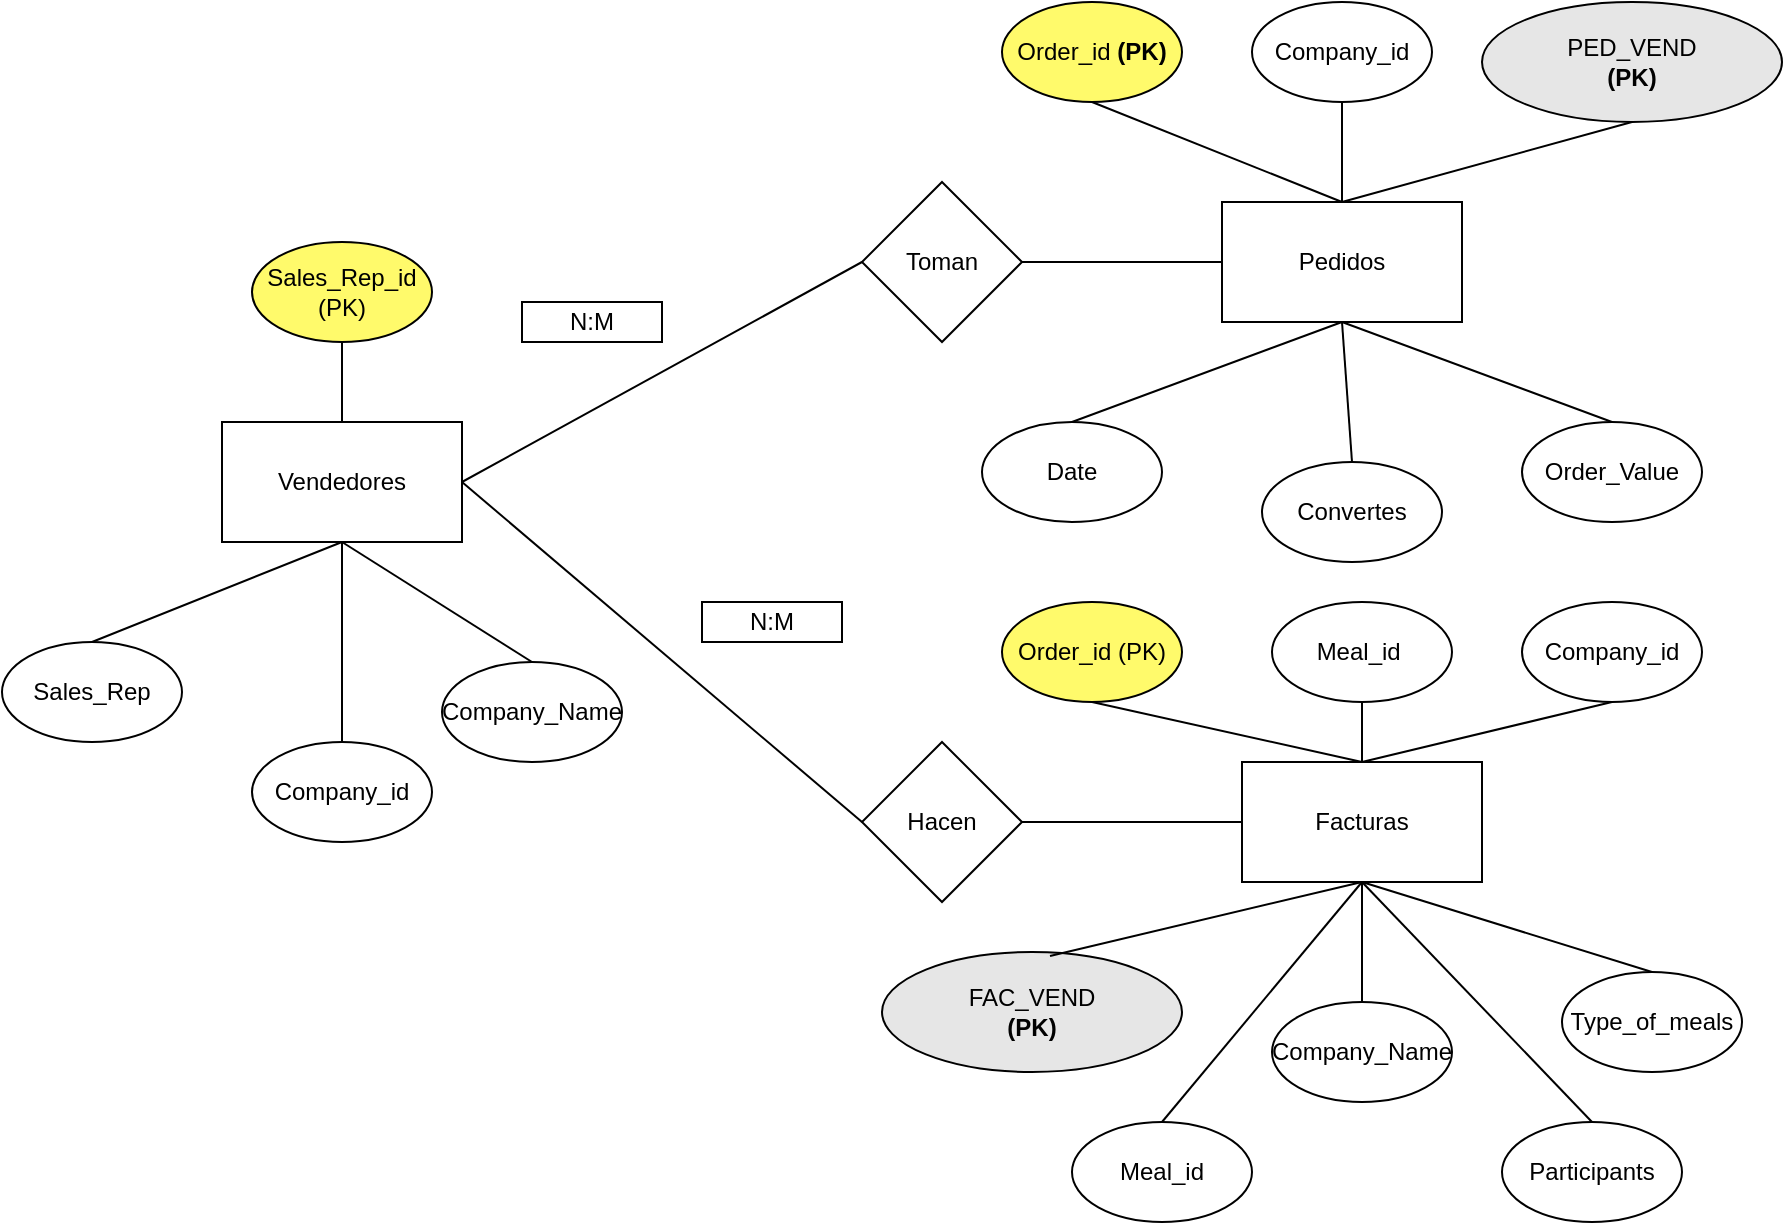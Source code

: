 <mxfile version="20.8.18" type="github">
  <diagram name="Page-1" id="e8038OTD_H8Te-tq6XlR">
    <mxGraphModel dx="1997" dy="608" grid="1" gridSize="10" guides="1" tooltips="1" connect="1" arrows="1" fold="1" page="1" pageScale="1" pageWidth="850" pageHeight="1100" math="0" shadow="0">
      <root>
        <mxCell id="0" />
        <mxCell id="1" parent="0" />
        <mxCell id="F1sUzvNmXzPUqXjbvKIh-1" value="Vendedores" style="rounded=0;whiteSpace=wrap;html=1;" parent="1" vertex="1">
          <mxGeometry x="80" y="390" width="120" height="60" as="geometry" />
        </mxCell>
        <mxCell id="F1sUzvNmXzPUqXjbvKIh-2" value="Sales_Rep_id (PK)" style="ellipse;whiteSpace=wrap;html=1;fillColor=#FFFA6B;" parent="1" vertex="1">
          <mxGeometry x="95" y="300" width="90" height="50" as="geometry" />
        </mxCell>
        <mxCell id="F1sUzvNmXzPUqXjbvKIh-3" value="Sales_Rep" style="ellipse;whiteSpace=wrap;html=1;fillColor=#FFFFFF;" parent="1" vertex="1">
          <mxGeometry x="-30" y="500" width="90" height="50" as="geometry" />
        </mxCell>
        <mxCell id="F1sUzvNmXzPUqXjbvKIh-4" value="Company_id" style="ellipse;whiteSpace=wrap;html=1;fillColor=#FFFFFF;" parent="1" vertex="1">
          <mxGeometry x="95" y="550" width="90" height="50" as="geometry" />
        </mxCell>
        <mxCell id="F1sUzvNmXzPUqXjbvKIh-5" value="Company_Name" style="ellipse;whiteSpace=wrap;html=1;fillColor=#FFFFFF;" parent="1" vertex="1">
          <mxGeometry x="190" y="510" width="90" height="50" as="geometry" />
        </mxCell>
        <mxCell id="F1sUzvNmXzPUqXjbvKIh-23" value="" style="endArrow=none;html=1;rounded=0;entryX=0.5;entryY=1;entryDx=0;entryDy=0;exitX=0.5;exitY=0;exitDx=0;exitDy=0;" parent="1" source="F1sUzvNmXzPUqXjbvKIh-3" target="F1sUzvNmXzPUqXjbvKIh-1" edge="1">
          <mxGeometry width="50" height="50" relative="1" as="geometry">
            <mxPoint x="40" y="480" as="sourcePoint" />
            <mxPoint x="90" y="430" as="targetPoint" />
          </mxGeometry>
        </mxCell>
        <mxCell id="F1sUzvNmXzPUqXjbvKIh-26" value="" style="endArrow=none;html=1;rounded=0;" parent="1" source="F1sUzvNmXzPUqXjbvKIh-4" edge="1">
          <mxGeometry width="50" height="50" relative="1" as="geometry">
            <mxPoint x="90" y="480" as="sourcePoint" />
            <mxPoint x="140" y="450" as="targetPoint" />
          </mxGeometry>
        </mxCell>
        <mxCell id="F1sUzvNmXzPUqXjbvKIh-27" value="" style="endArrow=none;html=1;rounded=0;entryX=0.5;entryY=1;entryDx=0;entryDy=0;exitX=0.5;exitY=0;exitDx=0;exitDy=0;" parent="1" source="F1sUzvNmXzPUqXjbvKIh-5" target="F1sUzvNmXzPUqXjbvKIh-1" edge="1">
          <mxGeometry width="50" height="50" relative="1" as="geometry">
            <mxPoint x="170" y="490" as="sourcePoint" />
            <mxPoint x="140" y="440" as="targetPoint" />
          </mxGeometry>
        </mxCell>
        <mxCell id="F1sUzvNmXzPUqXjbvKIh-30" value="" style="endArrow=none;html=1;rounded=0;entryX=0.5;entryY=1;entryDx=0;entryDy=0;exitX=0.5;exitY=0;exitDx=0;exitDy=0;" parent="1" source="F1sUzvNmXzPUqXjbvKIh-1" target="F1sUzvNmXzPUqXjbvKIh-2" edge="1">
          <mxGeometry width="50" height="50" relative="1" as="geometry">
            <mxPoint x="135" y="390" as="sourcePoint" />
            <mxPoint x="185" y="340" as="targetPoint" />
          </mxGeometry>
        </mxCell>
        <mxCell id="F1sUzvNmXzPUqXjbvKIh-31" value="Toman" style="rhombus;whiteSpace=wrap;html=1;fillColor=#FFFFFF;" parent="1" vertex="1">
          <mxGeometry x="400" y="270" width="80" height="80" as="geometry" />
        </mxCell>
        <mxCell id="F1sUzvNmXzPUqXjbvKIh-32" value="Hacen" style="rhombus;whiteSpace=wrap;html=1;fillColor=#FFFFFF;" parent="1" vertex="1">
          <mxGeometry x="400" y="550" width="80" height="80" as="geometry" />
        </mxCell>
        <mxCell id="F1sUzvNmXzPUqXjbvKIh-33" value="" style="endArrow=none;html=1;rounded=0;entryX=0;entryY=0.5;entryDx=0;entryDy=0;" parent="1" target="F1sUzvNmXzPUqXjbvKIh-31" edge="1">
          <mxGeometry width="50" height="50" relative="1" as="geometry">
            <mxPoint x="200" y="420" as="sourcePoint" />
            <mxPoint x="250" y="370" as="targetPoint" />
          </mxGeometry>
        </mxCell>
        <mxCell id="F1sUzvNmXzPUqXjbvKIh-35" value="" style="endArrow=none;html=1;rounded=0;exitX=1;exitY=0.5;exitDx=0;exitDy=0;entryX=0;entryY=0.5;entryDx=0;entryDy=0;" parent="1" source="F1sUzvNmXzPUqXjbvKIh-1" target="F1sUzvNmXzPUqXjbvKIh-32" edge="1">
          <mxGeometry width="50" height="50" relative="1" as="geometry">
            <mxPoint x="430" y="530" as="sourcePoint" />
            <mxPoint x="480" y="480" as="targetPoint" />
          </mxGeometry>
        </mxCell>
        <mxCell id="F1sUzvNmXzPUqXjbvKIh-36" value="Pedidos" style="rounded=0;whiteSpace=wrap;html=1;fillColor=#FFFFFF;" parent="1" vertex="1">
          <mxGeometry x="580" y="280" width="120" height="60" as="geometry" />
        </mxCell>
        <mxCell id="F1sUzvNmXzPUqXjbvKIh-37" value="Facturas" style="rounded=0;whiteSpace=wrap;html=1;fillColor=#FFFFFF;" parent="1" vertex="1">
          <mxGeometry x="590" y="560" width="120" height="60" as="geometry" />
        </mxCell>
        <mxCell id="F1sUzvNmXzPUqXjbvKIh-39" value="" style="endArrow=none;html=1;rounded=0;entryX=0;entryY=0.5;entryDx=0;entryDy=0;" parent="1" target="F1sUzvNmXzPUqXjbvKIh-36" edge="1">
          <mxGeometry width="50" height="50" relative="1" as="geometry">
            <mxPoint x="480" y="310" as="sourcePoint" />
            <mxPoint x="530" y="260" as="targetPoint" />
          </mxGeometry>
        </mxCell>
        <mxCell id="F1sUzvNmXzPUqXjbvKIh-40" value="" style="endArrow=none;html=1;rounded=0;entryX=0;entryY=0.5;entryDx=0;entryDy=0;" parent="1" target="F1sUzvNmXzPUqXjbvKIh-37" edge="1">
          <mxGeometry width="50" height="50" relative="1" as="geometry">
            <mxPoint x="480" y="590" as="sourcePoint" />
            <mxPoint x="530" y="540" as="targetPoint" />
          </mxGeometry>
        </mxCell>
        <mxCell id="F1sUzvNmXzPUqXjbvKIh-42" value="Order_Value" style="ellipse;whiteSpace=wrap;html=1;fillColor=#FFFFFF;" parent="1" vertex="1">
          <mxGeometry x="730" y="390" width="90" height="50" as="geometry" />
        </mxCell>
        <mxCell id="F1sUzvNmXzPUqXjbvKIh-43" value="Convertes" style="ellipse;whiteSpace=wrap;html=1;fillColor=#FFFFFF;" parent="1" vertex="1">
          <mxGeometry x="600" y="410" width="90" height="50" as="geometry" />
        </mxCell>
        <mxCell id="F1sUzvNmXzPUqXjbvKIh-44" value="Date" style="ellipse;whiteSpace=wrap;html=1;fillColor=#FFFFFF;" parent="1" vertex="1">
          <mxGeometry x="460" y="390" width="90" height="50" as="geometry" />
        </mxCell>
        <mxCell id="F1sUzvNmXzPUqXjbvKIh-45" value="PED_VEND&lt;br&gt;&lt;b&gt;(PK)&lt;/b&gt;" style="ellipse;whiteSpace=wrap;html=1;fillColor=#E6E6E6;" parent="1" vertex="1">
          <mxGeometry x="710" y="180" width="150" height="60" as="geometry" />
        </mxCell>
        <mxCell id="F1sUzvNmXzPUqXjbvKIh-46" value="Company_id" style="ellipse;whiteSpace=wrap;html=1;fillColor=#FFFFFF;" parent="1" vertex="1">
          <mxGeometry x="595" y="180" width="90" height="50" as="geometry" />
        </mxCell>
        <mxCell id="F1sUzvNmXzPUqXjbvKIh-47" value="Order_id &lt;b&gt;(PK)&lt;/b&gt;" style="ellipse;whiteSpace=wrap;html=1;fillColor=#FFFA6B;" parent="1" vertex="1">
          <mxGeometry x="470" y="180" width="90" height="50" as="geometry" />
        </mxCell>
        <mxCell id="F1sUzvNmXzPUqXjbvKIh-50" value="" style="endArrow=none;html=1;rounded=0;exitX=0.5;exitY=0;exitDx=0;exitDy=0;entryX=0.5;entryY=1;entryDx=0;entryDy=0;" parent="1" source="F1sUzvNmXzPUqXjbvKIh-36" target="F1sUzvNmXzPUqXjbvKIh-47" edge="1">
          <mxGeometry width="50" height="50" relative="1" as="geometry">
            <mxPoint x="510" y="300" as="sourcePoint" />
            <mxPoint x="560" y="250" as="targetPoint" />
          </mxGeometry>
        </mxCell>
        <mxCell id="F1sUzvNmXzPUqXjbvKIh-51" value="" style="endArrow=none;html=1;rounded=0;exitX=0.5;exitY=0;exitDx=0;exitDy=0;entryX=0.5;entryY=1;entryDx=0;entryDy=0;" parent="1" source="F1sUzvNmXzPUqXjbvKIh-36" target="F1sUzvNmXzPUqXjbvKIh-46" edge="1">
          <mxGeometry width="50" height="50" relative="1" as="geometry">
            <mxPoint x="660" y="260" as="sourcePoint" />
            <mxPoint x="670" y="250" as="targetPoint" />
          </mxGeometry>
        </mxCell>
        <mxCell id="F1sUzvNmXzPUqXjbvKIh-52" value="" style="endArrow=none;html=1;rounded=0;exitX=0.5;exitY=0;exitDx=0;exitDy=0;entryX=0.5;entryY=1;entryDx=0;entryDy=0;" parent="1" source="F1sUzvNmXzPUqXjbvKIh-36" target="F1sUzvNmXzPUqXjbvKIh-45" edge="1">
          <mxGeometry width="50" height="50" relative="1" as="geometry">
            <mxPoint x="750" y="310" as="sourcePoint" />
            <mxPoint x="800" y="260" as="targetPoint" />
          </mxGeometry>
        </mxCell>
        <mxCell id="F1sUzvNmXzPUqXjbvKIh-55" value="" style="endArrow=none;html=1;rounded=0;entryX=0.5;entryY=1;entryDx=0;entryDy=0;exitX=0.5;exitY=0;exitDx=0;exitDy=0;" parent="1" source="F1sUzvNmXzPUqXjbvKIh-44" target="F1sUzvNmXzPUqXjbvKIh-36" edge="1">
          <mxGeometry width="50" height="50" relative="1" as="geometry">
            <mxPoint x="570" y="390" as="sourcePoint" />
            <mxPoint x="630" y="340" as="targetPoint" />
          </mxGeometry>
        </mxCell>
        <mxCell id="F1sUzvNmXzPUqXjbvKIh-56" value="" style="endArrow=none;html=1;rounded=0;exitX=0.5;exitY=0;exitDx=0;exitDy=0;entryX=0.5;entryY=1;entryDx=0;entryDy=0;" parent="1" source="F1sUzvNmXzPUqXjbvKIh-43" target="F1sUzvNmXzPUqXjbvKIh-36" edge="1">
          <mxGeometry width="50" height="50" relative="1" as="geometry">
            <mxPoint x="590" y="395" as="sourcePoint" />
            <mxPoint x="630" y="360" as="targetPoint" />
          </mxGeometry>
        </mxCell>
        <mxCell id="F1sUzvNmXzPUqXjbvKIh-57" value="" style="endArrow=none;html=1;rounded=0;entryX=0.5;entryY=1;entryDx=0;entryDy=0;exitX=0.5;exitY=0;exitDx=0;exitDy=0;" parent="1" source="F1sUzvNmXzPUqXjbvKIh-42" target="F1sUzvNmXzPUqXjbvKIh-36" edge="1">
          <mxGeometry width="50" height="50" relative="1" as="geometry">
            <mxPoint x="720" y="395" as="sourcePoint" />
            <mxPoint x="770" y="345" as="targetPoint" />
          </mxGeometry>
        </mxCell>
        <mxCell id="F1sUzvNmXzPUqXjbvKIh-58" value="Meal_id" style="ellipse;whiteSpace=wrap;html=1;fillColor=#FFFFFF;" parent="1" vertex="1">
          <mxGeometry x="505" y="740" width="90" height="50" as="geometry" />
        </mxCell>
        <mxCell id="F1sUzvNmXzPUqXjbvKIh-59" value="Participants" style="ellipse;whiteSpace=wrap;html=1;fillColor=#FFFFFF;" parent="1" vertex="1">
          <mxGeometry x="720" y="740" width="90" height="50" as="geometry" />
        </mxCell>
        <mxCell id="F1sUzvNmXzPUqXjbvKIh-60" value="Type_of_meals" style="ellipse;whiteSpace=wrap;html=1;fillColor=#FFFFFF;" parent="1" vertex="1">
          <mxGeometry x="750" y="665" width="90" height="50" as="geometry" />
        </mxCell>
        <mxCell id="F1sUzvNmXzPUqXjbvKIh-61" value="Company_Name" style="ellipse;whiteSpace=wrap;html=1;fillColor=#FFFFFF;" parent="1" vertex="1">
          <mxGeometry x="605" y="680" width="90" height="50" as="geometry" />
        </mxCell>
        <mxCell id="F1sUzvNmXzPUqXjbvKIh-63" value="Company_id" style="ellipse;whiteSpace=wrap;html=1;fillColor=#FFFFFF;" parent="1" vertex="1">
          <mxGeometry x="730" y="480" width="90" height="50" as="geometry" />
        </mxCell>
        <mxCell id="F1sUzvNmXzPUqXjbvKIh-64" value="Meal_id&amp;nbsp;" style="ellipse;whiteSpace=wrap;html=1;fillColor=#FFFFFF;" parent="1" vertex="1">
          <mxGeometry x="605" y="480" width="90" height="50" as="geometry" />
        </mxCell>
        <mxCell id="F1sUzvNmXzPUqXjbvKIh-65" value="Order_id (PK)" style="ellipse;whiteSpace=wrap;html=1;fillColor=#FFFA6B;" parent="1" vertex="1">
          <mxGeometry x="470" y="480" width="90" height="50" as="geometry" />
        </mxCell>
        <mxCell id="F1sUzvNmXzPUqXjbvKIh-66" value="FAC_VEND&lt;br&gt;&lt;b&gt;(PK)&lt;/b&gt;" style="ellipse;whiteSpace=wrap;html=1;fillColor=#E6E6E6;" parent="1" vertex="1">
          <mxGeometry x="410" y="655" width="150" height="60" as="geometry" />
        </mxCell>
        <mxCell id="F1sUzvNmXzPUqXjbvKIh-67" value="" style="endArrow=none;html=1;rounded=0;exitX=0.56;exitY=0.033;exitDx=0;exitDy=0;exitPerimeter=0;entryX=0.5;entryY=1;entryDx=0;entryDy=0;" parent="1" source="F1sUzvNmXzPUqXjbvKIh-66" target="F1sUzvNmXzPUqXjbvKIh-37" edge="1">
          <mxGeometry width="50" height="50" relative="1" as="geometry">
            <mxPoint x="580" y="670" as="sourcePoint" />
            <mxPoint x="630" y="620" as="targetPoint" />
          </mxGeometry>
        </mxCell>
        <mxCell id="F1sUzvNmXzPUqXjbvKIh-68" value="" style="endArrow=none;html=1;rounded=0;entryX=0.5;entryY=1;entryDx=0;entryDy=0;exitX=0.5;exitY=0;exitDx=0;exitDy=0;" parent="1" source="F1sUzvNmXzPUqXjbvKIh-61" target="F1sUzvNmXzPUqXjbvKIh-37" edge="1">
          <mxGeometry width="50" height="50" relative="1" as="geometry">
            <mxPoint x="700" y="670" as="sourcePoint" />
            <mxPoint x="750" y="620" as="targetPoint" />
          </mxGeometry>
        </mxCell>
        <mxCell id="F1sUzvNmXzPUqXjbvKIh-69" value="" style="endArrow=none;html=1;rounded=0;entryX=0.5;entryY=0;entryDx=0;entryDy=0;exitX=0.5;exitY=1;exitDx=0;exitDy=0;" parent="1" source="F1sUzvNmXzPUqXjbvKIh-37" target="F1sUzvNmXzPUqXjbvKIh-60" edge="1">
          <mxGeometry width="50" height="50" relative="1" as="geometry">
            <mxPoint x="660" y="630" as="sourcePoint" />
            <mxPoint x="750" y="605" as="targetPoint" />
          </mxGeometry>
        </mxCell>
        <mxCell id="F1sUzvNmXzPUqXjbvKIh-70" value="" style="endArrow=none;html=1;rounded=0;entryX=0.5;entryY=1;entryDx=0;entryDy=0;exitX=0.5;exitY=0;exitDx=0;exitDy=0;" parent="1" source="F1sUzvNmXzPUqXjbvKIh-58" target="F1sUzvNmXzPUqXjbvKIh-37" edge="1">
          <mxGeometry width="50" height="50" relative="1" as="geometry">
            <mxPoint x="570" y="730" as="sourcePoint" />
            <mxPoint x="620" y="680" as="targetPoint" />
          </mxGeometry>
        </mxCell>
        <mxCell id="F1sUzvNmXzPUqXjbvKIh-71" value="" style="endArrow=none;html=1;rounded=0;exitX=0.5;exitY=0;exitDx=0;exitDy=0;entryX=0.5;entryY=1;entryDx=0;entryDy=0;" parent="1" source="F1sUzvNmXzPUqXjbvKIh-59" target="F1sUzvNmXzPUqXjbvKIh-37" edge="1">
          <mxGeometry width="50" height="50" relative="1" as="geometry">
            <mxPoint x="690" y="715" as="sourcePoint" />
            <mxPoint x="650" y="630" as="targetPoint" />
          </mxGeometry>
        </mxCell>
        <mxCell id="F1sUzvNmXzPUqXjbvKIh-72" value="" style="endArrow=none;html=1;rounded=0;exitX=0.5;exitY=1;exitDx=0;exitDy=0;entryX=0.5;entryY=0;entryDx=0;entryDy=0;" parent="1" source="F1sUzvNmXzPUqXjbvKIh-65" target="F1sUzvNmXzPUqXjbvKIh-37" edge="1">
          <mxGeometry width="50" height="50" relative="1" as="geometry">
            <mxPoint x="530" y="575" as="sourcePoint" />
            <mxPoint x="580" y="525" as="targetPoint" />
          </mxGeometry>
        </mxCell>
        <mxCell id="F1sUzvNmXzPUqXjbvKIh-73" value="" style="endArrow=none;html=1;rounded=0;entryX=0.5;entryY=1;entryDx=0;entryDy=0;" parent="1" target="F1sUzvNmXzPUqXjbvKIh-64" edge="1">
          <mxGeometry width="50" height="50" relative="1" as="geometry">
            <mxPoint x="650" y="560" as="sourcePoint" />
            <mxPoint x="650" y="540" as="targetPoint" />
          </mxGeometry>
        </mxCell>
        <mxCell id="F1sUzvNmXzPUqXjbvKIh-74" value="" style="endArrow=none;html=1;rounded=0;entryX=0.5;entryY=1;entryDx=0;entryDy=0;" parent="1" target="F1sUzvNmXzPUqXjbvKIh-63" edge="1">
          <mxGeometry width="50" height="50" relative="1" as="geometry">
            <mxPoint x="650" y="560" as="sourcePoint" />
            <mxPoint x="700" y="510" as="targetPoint" />
          </mxGeometry>
        </mxCell>
        <mxCell id="PQ-dgMR6TFJkwadi4uAf-1" value="N:M" style="rounded=0;whiteSpace=wrap;html=1;" vertex="1" parent="1">
          <mxGeometry x="230" y="330" width="70" height="20" as="geometry" />
        </mxCell>
        <mxCell id="PQ-dgMR6TFJkwadi4uAf-2" value="N:M" style="rounded=0;whiteSpace=wrap;html=1;" vertex="1" parent="1">
          <mxGeometry x="320" y="480" width="70" height="20" as="geometry" />
        </mxCell>
      </root>
    </mxGraphModel>
  </diagram>
</mxfile>
